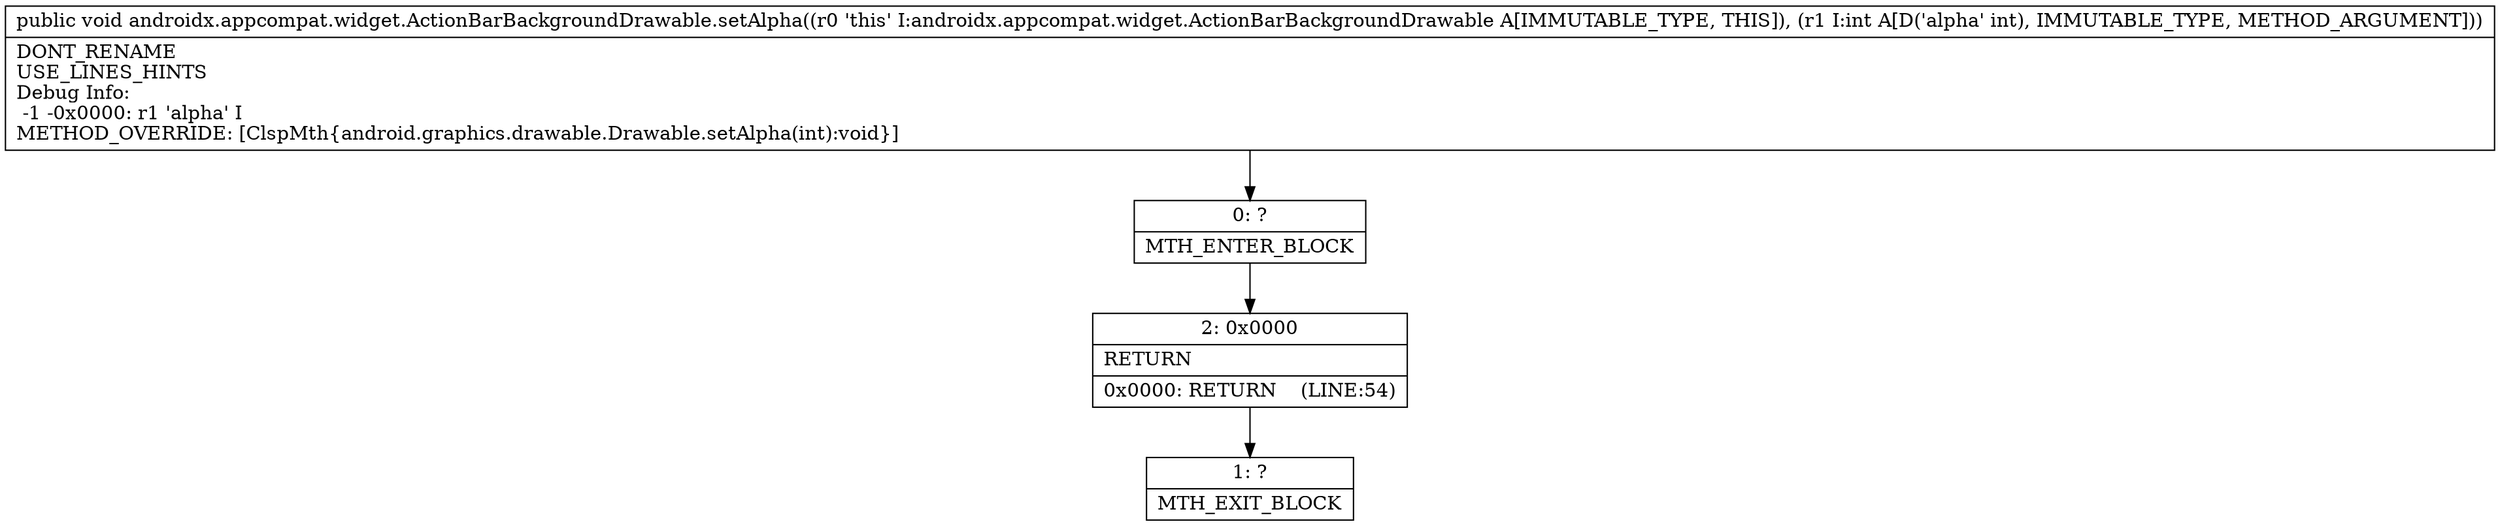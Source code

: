 digraph "CFG forandroidx.appcompat.widget.ActionBarBackgroundDrawable.setAlpha(I)V" {
Node_0 [shape=record,label="{0\:\ ?|MTH_ENTER_BLOCK\l}"];
Node_2 [shape=record,label="{2\:\ 0x0000|RETURN\l|0x0000: RETURN    (LINE:54)\l}"];
Node_1 [shape=record,label="{1\:\ ?|MTH_EXIT_BLOCK\l}"];
MethodNode[shape=record,label="{public void androidx.appcompat.widget.ActionBarBackgroundDrawable.setAlpha((r0 'this' I:androidx.appcompat.widget.ActionBarBackgroundDrawable A[IMMUTABLE_TYPE, THIS]), (r1 I:int A[D('alpha' int), IMMUTABLE_TYPE, METHOD_ARGUMENT]))  | DONT_RENAME\lUSE_LINES_HINTS\lDebug Info:\l  \-1 \-0x0000: r1 'alpha' I\lMETHOD_OVERRIDE: [ClspMth\{android.graphics.drawable.Drawable.setAlpha(int):void\}]\l}"];
MethodNode -> Node_0;Node_0 -> Node_2;
Node_2 -> Node_1;
}


